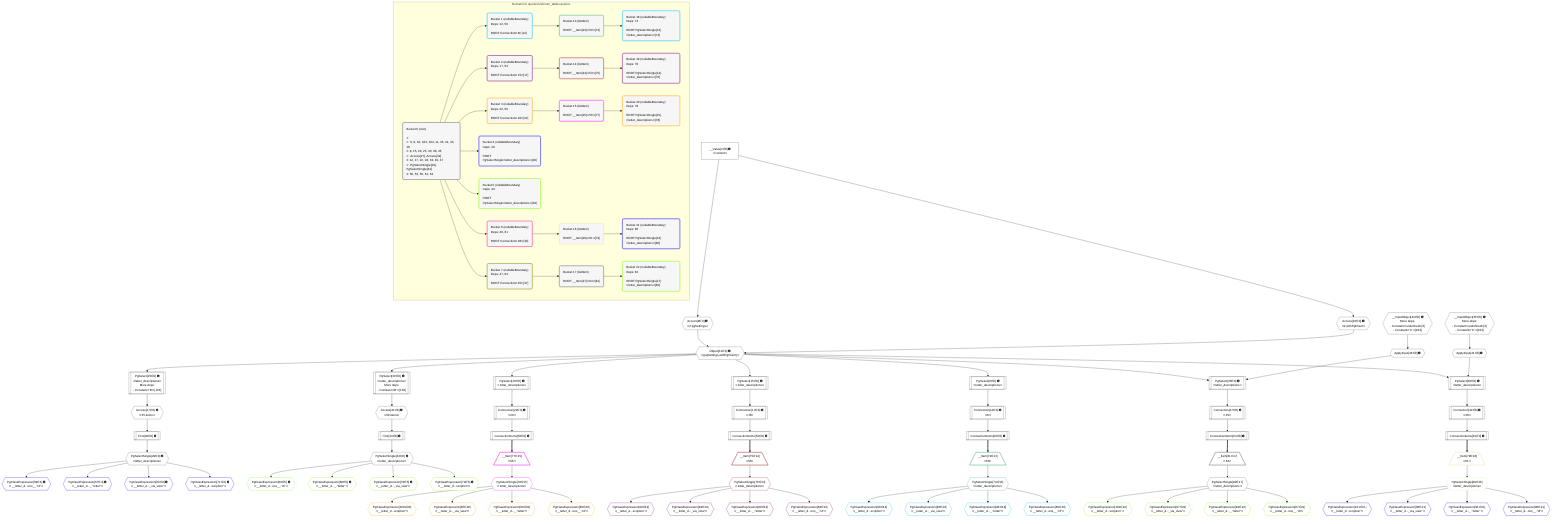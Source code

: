 %%{init: {'themeVariables': { 'fontSize': '12px'}}}%%
graph TD
    classDef path fill:#eee,stroke:#000,color:#000
    classDef plan fill:#fff,stroke-width:1px,color:#000
    classDef itemplan fill:#fff,stroke-width:2px,color:#000
    classDef unbatchedplan fill:#dff,stroke-width:1px,color:#000
    classDef sideeffectplan fill:#fcc,stroke-width:2px,color:#000
    classDef bucket fill:#f6f6f6,color:#000,stroke-width:2px,text-align:left

    subgraph "Buckets for queries/v4/enum_tables.queries"
    Bucket0("Bucket 0 (root)<br /><br />1: <br />ᐳ: 6, 9, 10, 103, 104, 11, 35, 41, 43, 48<br />2: 8, 15, 20, 25, 30, 38, 45<br />ᐳ: Access[27], Access[32]<br />3: 12, 17, 22, 28, 33, 40, 47<br />ᐳ: PgSelectSingle[29], PgSelectSingle[34]<br />4: 50, 53, 56, 61, 64"):::bucket
    Bucket1("Bucket 1 (nullableBoundary)<br />Deps: 12, 50<br /><br />ROOT Connectionᐸ8ᐳ[12]"):::bucket
    Bucket2("Bucket 2 (nullableBoundary)<br />Deps: 17, 53<br /><br />ROOT Connectionᐸ15ᐳ[17]"):::bucket
    Bucket3("Bucket 3 (nullableBoundary)<br />Deps: 22, 56<br /><br />ROOT Connectionᐸ20ᐳ[22]"):::bucket
    Bucket4("Bucket 4 (nullableBoundary)<br />Deps: 29<br /><br />ROOT PgSelectSingleᐸletter_descriptionsᐳ[29]"):::bucket
    Bucket5("Bucket 5 (nullableBoundary)<br />Deps: 34<br /><br />ROOT PgSelectSingleᐸletter_descriptionsᐳ[34]"):::bucket
    Bucket6("Bucket 6 (nullableBoundary)<br />Deps: 40, 61<br /><br />ROOT Connectionᐸ38ᐳ[40]"):::bucket
    Bucket7("Bucket 7 (nullableBoundary)<br />Deps: 47, 64<br /><br />ROOT Connectionᐸ45ᐳ[47]"):::bucket
    Bucket13("Bucket 13 (listItem)<br /><br />ROOT __Item{13}ᐸ50ᐳ[73]"):::bucket
    Bucket14("Bucket 14 (listItem)<br /><br />ROOT __Item{14}ᐸ53ᐳ[75]"):::bucket
    Bucket15("Bucket 15 (listItem)<br /><br />ROOT __Item{15}ᐸ56ᐳ[77]"):::bucket
    Bucket16("Bucket 16 (listItem)<br /><br />ROOT __Item{16}ᐸ61ᐳ[79]"):::bucket
    Bucket17("Bucket 17 (listItem)<br /><br />ROOT __Item{17}ᐸ64ᐳ[81]"):::bucket
    Bucket18("Bucket 18 (nullableBoundary)<br />Deps: 74<br /><br />ROOT PgSelectSingle{13}ᐸletter_descriptionsᐳ[74]"):::bucket
    Bucket19("Bucket 19 (nullableBoundary)<br />Deps: 76<br /><br />ROOT PgSelectSingle{14}ᐸletter_descriptionsᐳ[76]"):::bucket
    Bucket20("Bucket 20 (nullableBoundary)<br />Deps: 78<br /><br />ROOT PgSelectSingle{15}ᐸletter_descriptionsᐳ[78]"):::bucket
    Bucket21("Bucket 21 (nullableBoundary)<br />Deps: 80<br /><br />ROOT PgSelectSingle{16}ᐸletter_descriptionsᐳ[80]"):::bucket
    Bucket22("Bucket 22 (nullableBoundary)<br />Deps: 82<br /><br />ROOT PgSelectSingle{17}ᐸletter_descriptionsᐳ[82]"):::bucket
    end
    Bucket0 --> Bucket1 & Bucket2 & Bucket3 & Bucket4 & Bucket5 & Bucket6 & Bucket7
    Bucket1 --> Bucket13
    Bucket2 --> Bucket14
    Bucket3 --> Bucket15
    Bucket6 --> Bucket16
    Bucket7 --> Bucket17
    Bucket13 --> Bucket18
    Bucket14 --> Bucket19
    Bucket15 --> Bucket20
    Bucket16 --> Bucket21
    Bucket17 --> Bucket22

    %% plan dependencies
    Object11{{"Object[11∈0] ➊<br />ᐸ{pgSettings,withPgClient}ᐳ"}}:::plan
    Access9{{"Access[9∈0] ➊<br />ᐸ2.pgSettingsᐳ"}}:::plan
    Access10{{"Access[10∈0] ➊<br />ᐸ2.withPgClientᐳ"}}:::plan
    Access9 & Access10 --> Object11
    PgSelect25[["PgSelect[25∈0] ➊<br />ᐸletter_descriptionsᐳ<br />More deps:<br />- Constantᐸ'B'ᐳ[103]"]]:::plan
    Object11 --> PgSelect25
    PgSelect30[["PgSelect[30∈0] ➊<br />ᐸletter_descriptionsᐳ<br />More deps:<br />- Constantᐸ'B'ᐳ[103]"]]:::plan
    Object11 --> PgSelect30
    __InputObject35{{"__InputObject[35∈0] ➊<br />More deps:<br />- Constantᐸundefinedᐳ[6]<br />- Constantᐸ'C'ᐳ[104]"}}:::plan
    PgSelect38[["PgSelect[38∈0] ➊<br />ᐸletter_descriptionsᐳ"]]:::plan
    ApplyInput41{{"ApplyInput[41∈0] ➊"}}:::plan
    Object11 & ApplyInput41 --> PgSelect38
    __InputObject43{{"__InputObject[43∈0] ➊<br />More deps:<br />- Constantᐸundefinedᐳ[6]<br />- Constantᐸ'C'ᐳ[104]"}}:::plan
    PgSelect45[["PgSelect[45∈0] ➊<br />ᐸletter_descriptionsᐳ"]]:::plan
    ApplyInput48{{"ApplyInput[48∈0] ➊"}}:::plan
    Object11 & ApplyInput48 --> PgSelect45
    PgSelect8[["PgSelect[8∈0] ➊<br />ᐸletter_descriptionsᐳ"]]:::plan
    Object11 --> PgSelect8
    __Value2["__Value[2∈0] ➊<br />ᐸcontextᐳ"]:::plan
    __Value2 --> Access9
    __Value2 --> Access10
    Connection12[["Connection[12∈0] ➊<br />ᐸ8ᐳ"]]:::plan
    PgSelect8 --> Connection12
    PgSelect15[["PgSelect[15∈0] ➊<br />ᐸletter_descriptionsᐳ"]]:::plan
    Object11 --> PgSelect15
    Connection17[["Connection[17∈0] ➊<br />ᐸ15ᐳ"]]:::plan
    PgSelect15 --> Connection17
    PgSelect20[["PgSelect[20∈0] ➊<br />ᐸletter_descriptionsᐳ"]]:::plan
    Object11 --> PgSelect20
    Connection22[["Connection[22∈0] ➊<br />ᐸ20ᐳ"]]:::plan
    PgSelect20 --> Connection22
    Access27{{"Access[27∈0] ➊<br />ᐸ25.itemsᐳ"}}:::plan
    PgSelect25 --> Access27
    First28[["First[28∈0] ➊"]]:::plan
    Access27 --> First28
    PgSelectSingle29{{"PgSelectSingle[29∈0] ➊<br />ᐸletter_descriptionsᐳ"}}:::plan
    First28 --> PgSelectSingle29
    Access32{{"Access[32∈0] ➊<br />ᐸ30.itemsᐳ"}}:::plan
    PgSelect30 --> Access32
    First33[["First[33∈0] ➊"]]:::plan
    Access32 --> First33
    PgSelectSingle34{{"PgSelectSingle[34∈0] ➊<br />ᐸletter_descriptionsᐳ"}}:::plan
    First33 --> PgSelectSingle34
    Connection40[["Connection[40∈0] ➊<br />ᐸ38ᐳ"]]:::plan
    PgSelect38 --> Connection40
    __InputObject35 --> ApplyInput41
    Connection47[["Connection[47∈0] ➊<br />ᐸ45ᐳ"]]:::plan
    PgSelect45 --> Connection47
    __InputObject43 --> ApplyInput48
    ConnectionItems50[["ConnectionItems[50∈0] ➊"]]:::plan
    Connection12 --> ConnectionItems50
    ConnectionItems53[["ConnectionItems[53∈0] ➊"]]:::plan
    Connection17 --> ConnectionItems53
    ConnectionItems56[["ConnectionItems[56∈0] ➊"]]:::plan
    Connection22 --> ConnectionItems56
    ConnectionItems61[["ConnectionItems[61∈0] ➊"]]:::plan
    Connection40 --> ConnectionItems61
    ConnectionItems64[["ConnectionItems[64∈0] ➊"]]:::plan
    Connection47 --> ConnectionItems64
    PgClassExpression59{{"PgClassExpression[59∈4] ➊<br />ᐸ__letter_d...ons__.”id”ᐳ"}}:::plan
    PgSelectSingle29 --> PgClassExpression59
    PgClassExpression67{{"PgClassExpression[67∈4] ➊<br />ᐸ__letter_d..._.”letter”ᐳ"}}:::plan
    PgSelectSingle29 --> PgClassExpression67
    PgClassExpression69{{"PgClassExpression[69∈4] ➊<br />ᐸ__letter_d..._via_view”ᐳ"}}:::plan
    PgSelectSingle29 --> PgClassExpression69
    PgClassExpression71{{"PgClassExpression[71∈4] ➊<br />ᐸ__letter_d...scription”ᐳ"}}:::plan
    PgSelectSingle29 --> PgClassExpression71
    PgClassExpression60{{"PgClassExpression[60∈5] ➊<br />ᐸ__letter_d...ons__.”id”ᐳ"}}:::plan
    PgSelectSingle34 --> PgClassExpression60
    PgClassExpression68{{"PgClassExpression[68∈5] ➊<br />ᐸ__letter_d..._.”letter”ᐳ"}}:::plan
    PgSelectSingle34 --> PgClassExpression68
    PgClassExpression70{{"PgClassExpression[70∈5] ➊<br />ᐸ__letter_d..._via_view”ᐳ"}}:::plan
    PgSelectSingle34 --> PgClassExpression70
    PgClassExpression72{{"PgClassExpression[72∈5] ➊<br />ᐸ__letter_d...scription”ᐳ"}}:::plan
    PgSelectSingle34 --> PgClassExpression72
    __Item73[/"__Item[73∈13]<br />ᐸ50ᐳ"\]:::itemplan
    ConnectionItems50 ==> __Item73
    PgSelectSingle74{{"PgSelectSingle[74∈13]<br />ᐸletter_descriptionsᐳ"}}:::plan
    __Item73 --> PgSelectSingle74
    __Item75[/"__Item[75∈14]<br />ᐸ53ᐳ"\]:::itemplan
    ConnectionItems53 ==> __Item75
    PgSelectSingle76{{"PgSelectSingle[76∈14]<br />ᐸletter_descriptionsᐳ"}}:::plan
    __Item75 --> PgSelectSingle76
    __Item77[/"__Item[77∈15]<br />ᐸ56ᐳ"\]:::itemplan
    ConnectionItems56 ==> __Item77
    PgSelectSingle78{{"PgSelectSingle[78∈15]<br />ᐸletter_descriptionsᐳ"}}:::plan
    __Item77 --> PgSelectSingle78
    __Item79[/"__Item[79∈16]<br />ᐸ61ᐳ"\]:::itemplan
    ConnectionItems61 ==> __Item79
    PgSelectSingle80{{"PgSelectSingle[80∈16]<br />ᐸletter_descriptionsᐳ"}}:::plan
    __Item79 --> PgSelectSingle80
    __Item81[/"__Item[81∈17]<br />ᐸ64ᐳ"\]:::itemplan
    ConnectionItems64 ==> __Item81
    PgSelectSingle82{{"PgSelectSingle[82∈17]<br />ᐸletter_descriptionsᐳ"}}:::plan
    __Item81 --> PgSelectSingle82
    PgClassExpression83{{"PgClassExpression[83∈18]<br />ᐸ__letter_d...ons__.”id”ᐳ"}}:::plan
    PgSelectSingle74 --> PgClassExpression83
    PgClassExpression88{{"PgClassExpression[88∈18]<br />ᐸ__letter_d..._.”letter”ᐳ"}}:::plan
    PgSelectSingle74 --> PgClassExpression88
    PgClassExpression93{{"PgClassExpression[93∈18]<br />ᐸ__letter_d..._via_view”ᐳ"}}:::plan
    PgSelectSingle74 --> PgClassExpression93
    PgClassExpression98{{"PgClassExpression[98∈18]<br />ᐸ__letter_d...scription”ᐳ"}}:::plan
    PgSelectSingle74 --> PgClassExpression98
    PgClassExpression84{{"PgClassExpression[84∈19]<br />ᐸ__letter_d...ons__.”id”ᐳ"}}:::plan
    PgSelectSingle76 --> PgClassExpression84
    PgClassExpression89{{"PgClassExpression[89∈19]<br />ᐸ__letter_d..._.”letter”ᐳ"}}:::plan
    PgSelectSingle76 --> PgClassExpression89
    PgClassExpression94{{"PgClassExpression[94∈19]<br />ᐸ__letter_d..._via_view”ᐳ"}}:::plan
    PgSelectSingle76 --> PgClassExpression94
    PgClassExpression99{{"PgClassExpression[99∈19]<br />ᐸ__letter_d...scription”ᐳ"}}:::plan
    PgSelectSingle76 --> PgClassExpression99
    PgClassExpression85{{"PgClassExpression[85∈20]<br />ᐸ__letter_d...ons__.”id”ᐳ"}}:::plan
    PgSelectSingle78 --> PgClassExpression85
    PgClassExpression90{{"PgClassExpression[90∈20]<br />ᐸ__letter_d..._.”letter”ᐳ"}}:::plan
    PgSelectSingle78 --> PgClassExpression90
    PgClassExpression95{{"PgClassExpression[95∈20]<br />ᐸ__letter_d..._via_view”ᐳ"}}:::plan
    PgSelectSingle78 --> PgClassExpression95
    PgClassExpression100{{"PgClassExpression[100∈20]<br />ᐸ__letter_d...scription”ᐳ"}}:::plan
    PgSelectSingle78 --> PgClassExpression100
    PgClassExpression86{{"PgClassExpression[86∈21]<br />ᐸ__letter_d...ons__.”id”ᐳ"}}:::plan
    PgSelectSingle80 --> PgClassExpression86
    PgClassExpression91{{"PgClassExpression[91∈21]<br />ᐸ__letter_d..._.”letter”ᐳ"}}:::plan
    PgSelectSingle80 --> PgClassExpression91
    PgClassExpression96{{"PgClassExpression[96∈21]<br />ᐸ__letter_d..._via_view”ᐳ"}}:::plan
    PgSelectSingle80 --> PgClassExpression96
    PgClassExpression101{{"PgClassExpression[101∈21]<br />ᐸ__letter_d...scription”ᐳ"}}:::plan
    PgSelectSingle80 --> PgClassExpression101
    PgClassExpression87{{"PgClassExpression[87∈22]<br />ᐸ__letter_d...ons__.”id”ᐳ"}}:::plan
    PgSelectSingle82 --> PgClassExpression87
    PgClassExpression92{{"PgClassExpression[92∈22]<br />ᐸ__letter_d..._.”letter”ᐳ"}}:::plan
    PgSelectSingle82 --> PgClassExpression92
    PgClassExpression97{{"PgClassExpression[97∈22]<br />ᐸ__letter_d..._via_view”ᐳ"}}:::plan
    PgSelectSingle82 --> PgClassExpression97
    PgClassExpression102{{"PgClassExpression[102∈22]<br />ᐸ__letter_d...scription”ᐳ"}}:::plan
    PgSelectSingle82 --> PgClassExpression102

    %% define steps
    classDef bucket0 stroke:#696969
    class Bucket0,__Value2,PgSelect8,Access9,Access10,Object11,Connection12,PgSelect15,Connection17,PgSelect20,Connection22,PgSelect25,Access27,First28,PgSelectSingle29,PgSelect30,Access32,First33,PgSelectSingle34,__InputObject35,PgSelect38,Connection40,ApplyInput41,__InputObject43,PgSelect45,Connection47,ApplyInput48,ConnectionItems50,ConnectionItems53,ConnectionItems56,ConnectionItems61,ConnectionItems64 bucket0
    classDef bucket1 stroke:#00bfff
    class Bucket1 bucket1
    classDef bucket2 stroke:#7f007f
    class Bucket2 bucket2
    classDef bucket3 stroke:#ffa500
    class Bucket3 bucket3
    classDef bucket4 stroke:#0000ff
    class Bucket4,PgClassExpression59,PgClassExpression67,PgClassExpression69,PgClassExpression71 bucket4
    classDef bucket5 stroke:#7fff00
    class Bucket5,PgClassExpression60,PgClassExpression68,PgClassExpression70,PgClassExpression72 bucket5
    classDef bucket6 stroke:#ff1493
    class Bucket6 bucket6
    classDef bucket7 stroke:#808000
    class Bucket7 bucket7
    classDef bucket13 stroke:#3cb371
    class Bucket13,__Item73,PgSelectSingle74 bucket13
    classDef bucket14 stroke:#a52a2a
    class Bucket14,__Item75,PgSelectSingle76 bucket14
    classDef bucket15 stroke:#ff00ff
    class Bucket15,__Item77,PgSelectSingle78 bucket15
    classDef bucket16 stroke:#f5deb3
    class Bucket16,__Item79,PgSelectSingle80 bucket16
    classDef bucket17 stroke:#696969
    class Bucket17,__Item81,PgSelectSingle82 bucket17
    classDef bucket18 stroke:#00bfff
    class Bucket18,PgClassExpression83,PgClassExpression88,PgClassExpression93,PgClassExpression98 bucket18
    classDef bucket19 stroke:#7f007f
    class Bucket19,PgClassExpression84,PgClassExpression89,PgClassExpression94,PgClassExpression99 bucket19
    classDef bucket20 stroke:#ffa500
    class Bucket20,PgClassExpression85,PgClassExpression90,PgClassExpression95,PgClassExpression100 bucket20
    classDef bucket21 stroke:#0000ff
    class Bucket21,PgClassExpression86,PgClassExpression91,PgClassExpression96,PgClassExpression101 bucket21
    classDef bucket22 stroke:#7fff00
    class Bucket22,PgClassExpression87,PgClassExpression92,PgClassExpression97,PgClassExpression102 bucket22